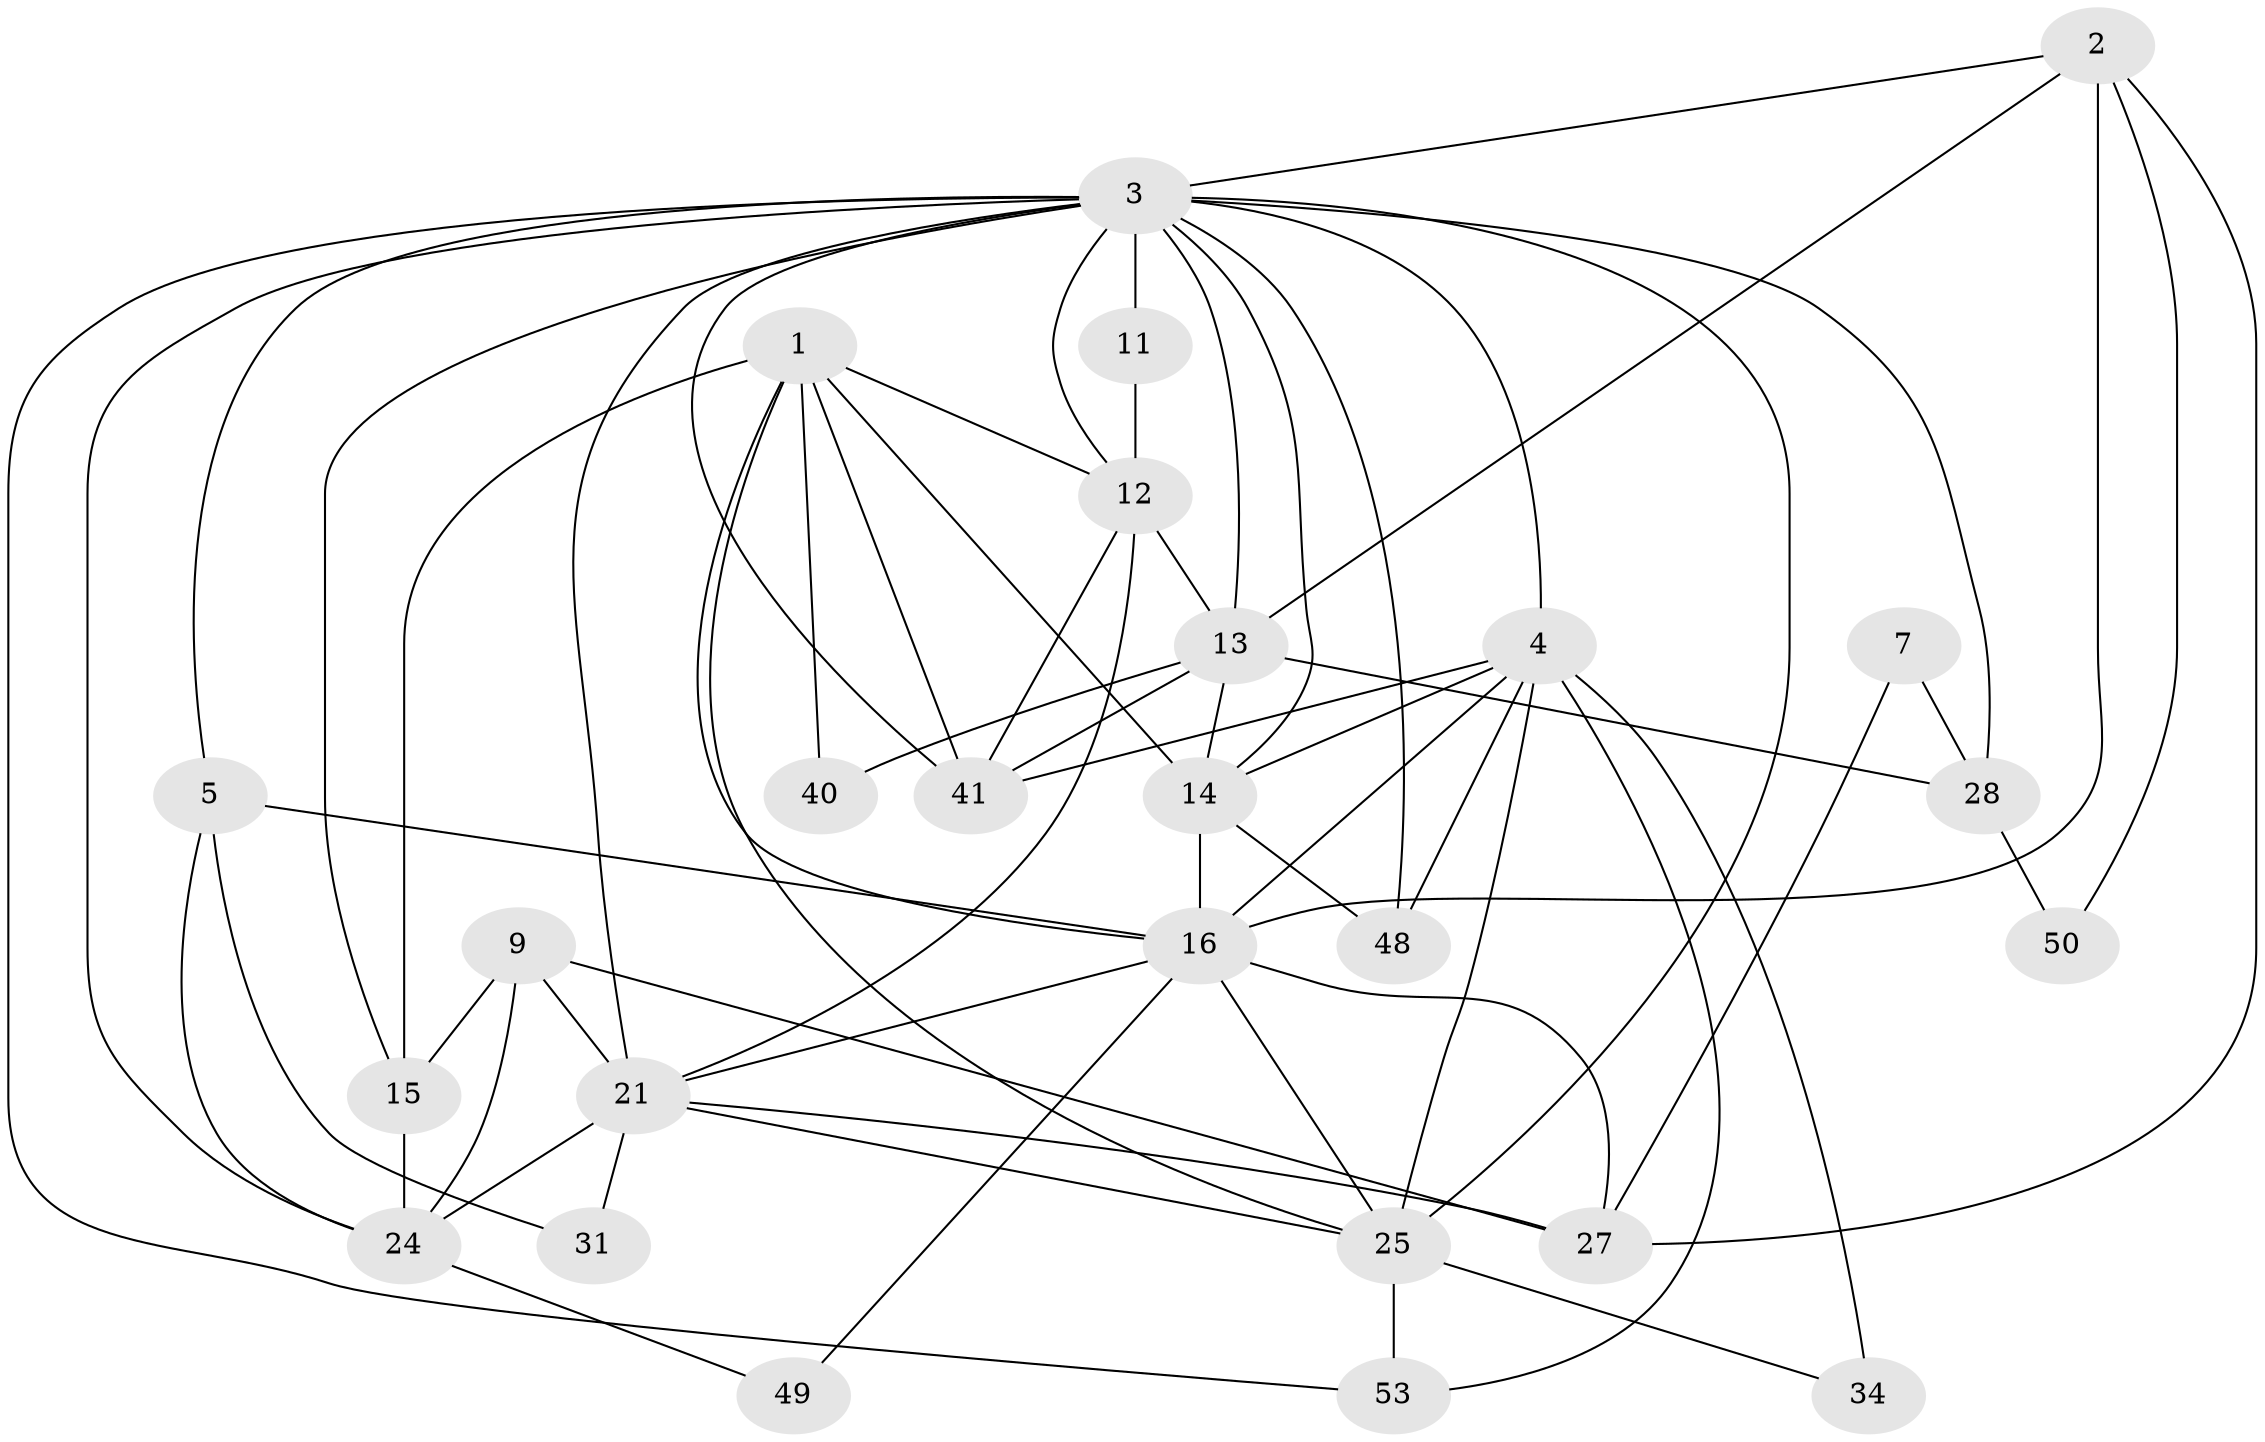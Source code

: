 // original degree distribution, {4: 0.24528301886792453, 3: 0.2830188679245283, 5: 0.1320754716981132, 2: 0.1509433962264151, 7: 0.03773584905660377, 6: 0.1320754716981132, 8: 0.018867924528301886}
// Generated by graph-tools (version 1.1) at 2025/15/03/09/25 04:15:17]
// undirected, 26 vertices, 65 edges
graph export_dot {
graph [start="1"]
  node [color=gray90,style=filled];
  1 [super="+26"];
  2 [super="+30"];
  3 [super="+39+17+10"];
  4 [super="+6+33+8"];
  5;
  7;
  9;
  11;
  12;
  13 [super="+29"];
  14 [super="+23"];
  15;
  16 [super="+38+22"];
  21 [super="+52+46+37"];
  24 [super="+36+43"];
  25 [super="+51+42"];
  27 [super="+45"];
  28;
  31;
  34;
  40;
  41 [super="+44"];
  48;
  49;
  50;
  53;
  1 -- 14;
  1 -- 15;
  1 -- 16;
  1 -- 40;
  1 -- 25;
  1 -- 12;
  1 -- 41;
  2 -- 16;
  2 -- 27;
  2 -- 50;
  2 -- 3;
  2 -- 13;
  3 -- 12;
  3 -- 14 [weight=2];
  3 -- 28;
  3 -- 48 [weight=2];
  3 -- 21 [weight=3];
  3 -- 5;
  3 -- 41;
  3 -- 11;
  3 -- 15;
  3 -- 53;
  3 -- 24 [weight=2];
  3 -- 25 [weight=2];
  3 -- 13;
  3 -- 4;
  4 -- 16 [weight=3];
  4 -- 48;
  4 -- 34 [weight=2];
  4 -- 41;
  4 -- 14 [weight=2];
  4 -- 53;
  4 -- 25;
  5 -- 16;
  5 -- 24;
  5 -- 31;
  7 -- 28;
  7 -- 27;
  9 -- 27;
  9 -- 15;
  9 -- 24;
  9 -- 21;
  11 -- 12;
  12 -- 13;
  12 -- 41;
  12 -- 21;
  13 -- 28;
  13 -- 40;
  13 -- 41;
  13 -- 14;
  14 -- 16 [weight=2];
  14 -- 48;
  15 -- 24;
  16 -- 49;
  16 -- 21 [weight=2];
  16 -- 25;
  16 -- 27;
  21 -- 25;
  21 -- 24;
  21 -- 27;
  21 -- 31;
  24 -- 49;
  25 -- 34;
  25 -- 53;
  28 -- 50;
}
